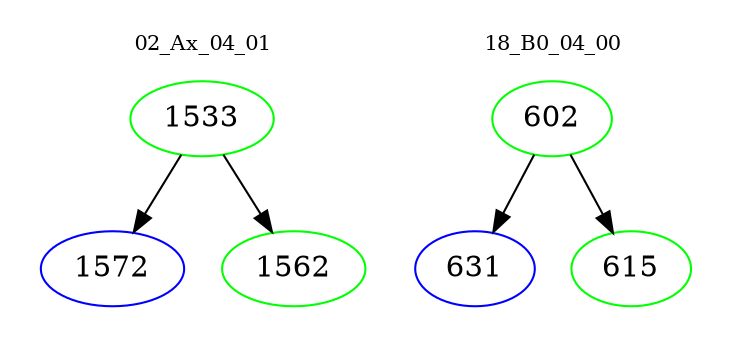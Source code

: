 digraph{
subgraph cluster_0 {
color = white
label = "02_Ax_04_01";
fontsize=10;
T0_1533 [label="1533", color="green"]
T0_1533 -> T0_1572 [color="black"]
T0_1572 [label="1572", color="blue"]
T0_1533 -> T0_1562 [color="black"]
T0_1562 [label="1562", color="green"]
}
subgraph cluster_1 {
color = white
label = "18_B0_04_00";
fontsize=10;
T1_602 [label="602", color="green"]
T1_602 -> T1_631 [color="black"]
T1_631 [label="631", color="blue"]
T1_602 -> T1_615 [color="black"]
T1_615 [label="615", color="green"]
}
}
